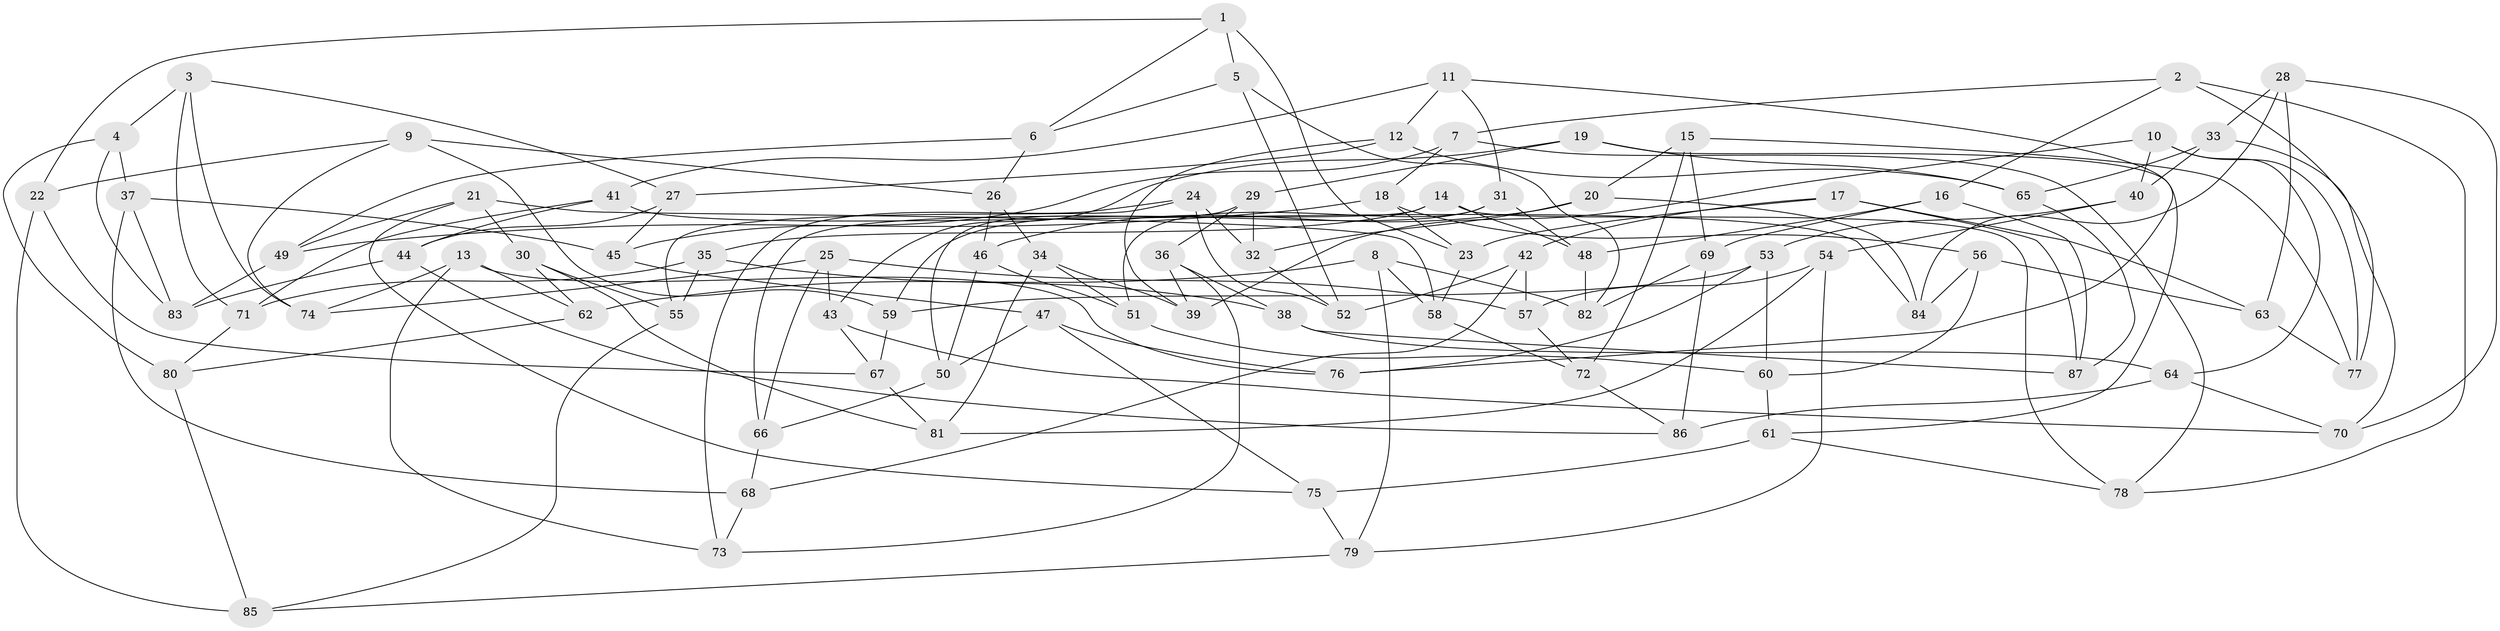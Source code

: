 // Generated by graph-tools (version 1.1) at 2025/16/03/09/25 04:16:20]
// undirected, 87 vertices, 174 edges
graph export_dot {
graph [start="1"]
  node [color=gray90,style=filled];
  1;
  2;
  3;
  4;
  5;
  6;
  7;
  8;
  9;
  10;
  11;
  12;
  13;
  14;
  15;
  16;
  17;
  18;
  19;
  20;
  21;
  22;
  23;
  24;
  25;
  26;
  27;
  28;
  29;
  30;
  31;
  32;
  33;
  34;
  35;
  36;
  37;
  38;
  39;
  40;
  41;
  42;
  43;
  44;
  45;
  46;
  47;
  48;
  49;
  50;
  51;
  52;
  53;
  54;
  55;
  56;
  57;
  58;
  59;
  60;
  61;
  62;
  63;
  64;
  65;
  66;
  67;
  68;
  69;
  70;
  71;
  72;
  73;
  74;
  75;
  76;
  77;
  78;
  79;
  80;
  81;
  82;
  83;
  84;
  85;
  86;
  87;
  1 -- 6;
  1 -- 5;
  1 -- 22;
  1 -- 23;
  2 -- 16;
  2 -- 7;
  2 -- 77;
  2 -- 78;
  3 -- 71;
  3 -- 4;
  3 -- 74;
  3 -- 27;
  4 -- 83;
  4 -- 80;
  4 -- 37;
  5 -- 82;
  5 -- 6;
  5 -- 52;
  6 -- 26;
  6 -- 49;
  7 -- 18;
  7 -- 45;
  7 -- 78;
  8 -- 82;
  8 -- 58;
  8 -- 79;
  8 -- 62;
  9 -- 22;
  9 -- 74;
  9 -- 59;
  9 -- 26;
  10 -- 39;
  10 -- 77;
  10 -- 40;
  10 -- 64;
  11 -- 31;
  11 -- 12;
  11 -- 76;
  11 -- 41;
  12 -- 27;
  12 -- 39;
  12 -- 65;
  13 -- 76;
  13 -- 62;
  13 -- 73;
  13 -- 74;
  14 -- 78;
  14 -- 48;
  14 -- 35;
  14 -- 66;
  15 -- 20;
  15 -- 69;
  15 -- 77;
  15 -- 72;
  16 -- 69;
  16 -- 48;
  16 -- 87;
  17 -- 42;
  17 -- 87;
  17 -- 63;
  17 -- 23;
  18 -- 49;
  18 -- 56;
  18 -- 23;
  19 -- 61;
  19 -- 29;
  19 -- 65;
  19 -- 43;
  20 -- 84;
  20 -- 32;
  20 -- 46;
  21 -- 49;
  21 -- 58;
  21 -- 30;
  21 -- 75;
  22 -- 67;
  22 -- 85;
  23 -- 58;
  24 -- 73;
  24 -- 52;
  24 -- 55;
  24 -- 32;
  25 -- 43;
  25 -- 74;
  25 -- 66;
  25 -- 57;
  26 -- 34;
  26 -- 46;
  27 -- 44;
  27 -- 45;
  28 -- 84;
  28 -- 33;
  28 -- 63;
  28 -- 70;
  29 -- 36;
  29 -- 50;
  29 -- 32;
  30 -- 62;
  30 -- 55;
  30 -- 81;
  31 -- 51;
  31 -- 59;
  31 -- 48;
  32 -- 52;
  33 -- 40;
  33 -- 65;
  33 -- 70;
  34 -- 39;
  34 -- 81;
  34 -- 51;
  35 -- 38;
  35 -- 55;
  35 -- 71;
  36 -- 39;
  36 -- 73;
  36 -- 38;
  37 -- 68;
  37 -- 83;
  37 -- 45;
  38 -- 87;
  38 -- 64;
  40 -- 53;
  40 -- 54;
  41 -- 84;
  41 -- 44;
  41 -- 71;
  42 -- 57;
  42 -- 68;
  42 -- 52;
  43 -- 67;
  43 -- 70;
  44 -- 86;
  44 -- 83;
  45 -- 47;
  46 -- 50;
  46 -- 51;
  47 -- 75;
  47 -- 76;
  47 -- 50;
  48 -- 82;
  49 -- 83;
  50 -- 66;
  51 -- 60;
  53 -- 60;
  53 -- 76;
  53 -- 59;
  54 -- 57;
  54 -- 81;
  54 -- 79;
  55 -- 85;
  56 -- 60;
  56 -- 63;
  56 -- 84;
  57 -- 72;
  58 -- 72;
  59 -- 67;
  60 -- 61;
  61 -- 75;
  61 -- 78;
  62 -- 80;
  63 -- 77;
  64 -- 70;
  64 -- 86;
  65 -- 87;
  66 -- 68;
  67 -- 81;
  68 -- 73;
  69 -- 86;
  69 -- 82;
  71 -- 80;
  72 -- 86;
  75 -- 79;
  79 -- 85;
  80 -- 85;
}
